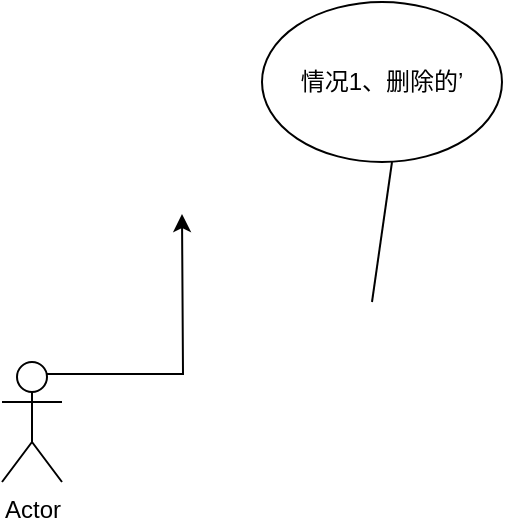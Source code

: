 <mxfile version="17.4.6" type="github">
  <diagram id="Ov7BebS-yDcDIdqpCCyI" name="Page-1">
    <mxGraphModel dx="1053" dy="564" grid="1" gridSize="10" guides="1" tooltips="1" connect="1" arrows="1" fold="1" page="1" pageScale="1" pageWidth="827" pageHeight="1169" math="0" shadow="0">
      <root>
        <mxCell id="0" />
        <mxCell id="1" parent="0" />
        <mxCell id="0A3wFjgfzVgMQwuRrIeh-5" value="情况1、删除的’" style="ellipse;whiteSpace=wrap;html=1;" vertex="1" parent="1">
          <mxGeometry x="330" y="110" width="120" height="80" as="geometry" />
        </mxCell>
        <mxCell id="0A3wFjgfzVgMQwuRrIeh-6" value="" style="endArrow=none;html=1;rounded=0;" edge="1" parent="1">
          <mxGeometry width="50" height="50" relative="1" as="geometry">
            <mxPoint x="385" y="260" as="sourcePoint" />
            <mxPoint x="395" y="190" as="targetPoint" />
          </mxGeometry>
        </mxCell>
        <mxCell id="0A3wFjgfzVgMQwuRrIeh-8" style="edgeStyle=orthogonalEdgeStyle;rounded=0;orthogonalLoop=1;jettySize=auto;html=1;exitX=0.25;exitY=0.1;exitDx=0;exitDy=0;exitPerimeter=0;" edge="1" parent="1" source="0A3wFjgfzVgMQwuRrIeh-7">
          <mxGeometry relative="1" as="geometry">
            <mxPoint x="290" y="216" as="targetPoint" />
          </mxGeometry>
        </mxCell>
        <mxCell id="0A3wFjgfzVgMQwuRrIeh-7" value="Actor" style="shape=umlActor;verticalLabelPosition=bottom;verticalAlign=top;html=1;" vertex="1" parent="1">
          <mxGeometry x="200" y="290" width="30" height="60" as="geometry" />
        </mxCell>
      </root>
    </mxGraphModel>
  </diagram>
</mxfile>
